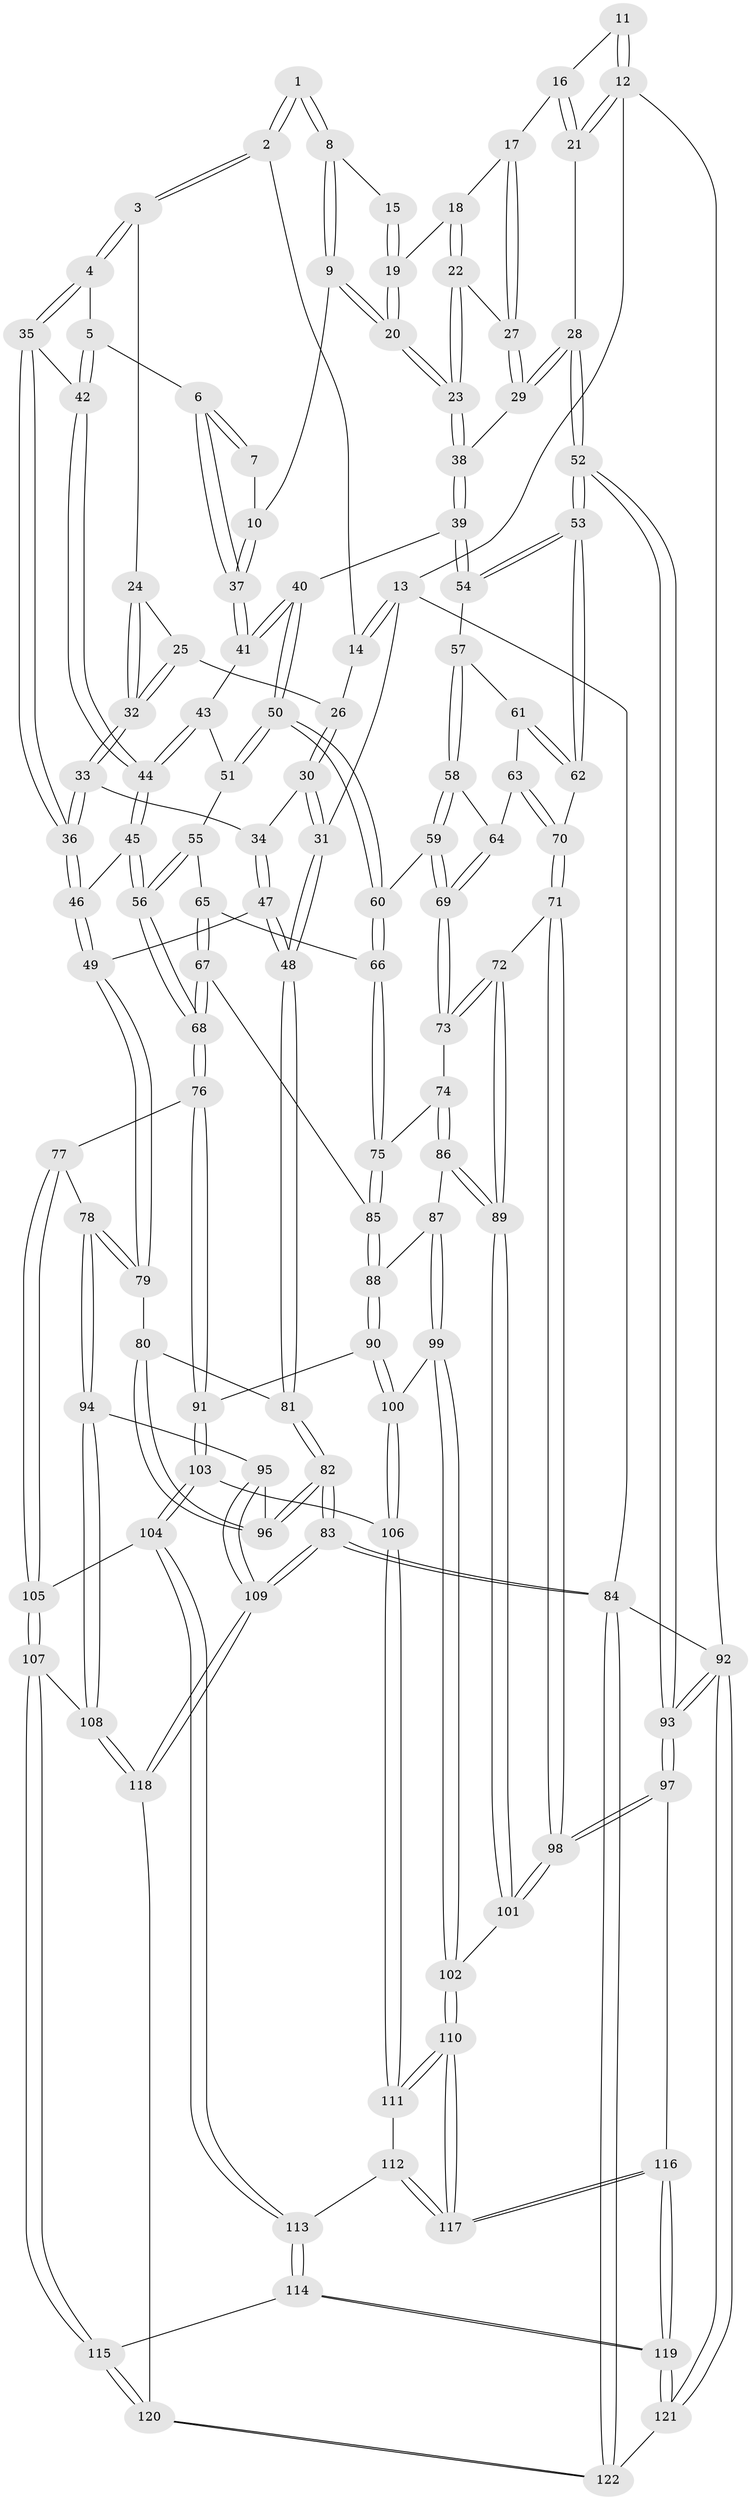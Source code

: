 // coarse degree distribution, {4: 0.463768115942029, 6: 0.08695652173913043, 2: 0.014492753623188406, 3: 0.13043478260869565, 5: 0.2898550724637681, 7: 0.014492753623188406}
// Generated by graph-tools (version 1.1) at 2025/42/03/06/25 10:42:36]
// undirected, 122 vertices, 302 edges
graph export_dot {
graph [start="1"]
  node [color=gray90,style=filled];
  1 [pos="+0.51206021532104+0"];
  2 [pos="+0.20071199127148204+0"];
  3 [pos="+0.267937856947564+0"];
  4 [pos="+0.29644279831405307+0.04004859318690427"];
  5 [pos="+0.30191582369298325+0.046110173238688386"];
  6 [pos="+0.35319497797153093+0.08108417920219003"];
  7 [pos="+0.46304384784199787+0.040850464011700456"];
  8 [pos="+0.5925053567690666+0"];
  9 [pos="+0.6083411747009063+0.051438056376864896"];
  10 [pos="+0.540000406102611+0.10075926508068411"];
  11 [pos="+0.945349518520671+0"];
  12 [pos="+1+0"];
  13 [pos="+0+0"];
  14 [pos="+0.029026291518006023+0"];
  15 [pos="+0.8594080137480667+0"];
  16 [pos="+0.903067324353422+0.04440490712206126"];
  17 [pos="+0.8905866092736099+0.07754326032357499"];
  18 [pos="+0.8487644633626055+0.07978280757968782"];
  19 [pos="+0.774378519901014+0.06730643512804424"];
  20 [pos="+0.6925097921780428+0.13397894595298204"];
  21 [pos="+1+0.19265152992842907"];
  22 [pos="+0.8032132055296056+0.14038018575919584"];
  23 [pos="+0.7103296550166736+0.19126754695509834"];
  24 [pos="+0.20561603485957117+0.09881844717174396"];
  25 [pos="+0.09983474754234868+0.1310414960938077"];
  26 [pos="+0.08639457456599775+0.12389697329906808"];
  27 [pos="+0.9016092031641891+0.1251248649478693"];
  28 [pos="+1+0.3353526471718818"];
  29 [pos="+0.9486898969517079+0.23554393206002341"];
  30 [pos="+0.04046869402871672+0.21247789921014418"];
  31 [pos="+0+0.2323051563442027"];
  32 [pos="+0.16324807944685452+0.1760485496673862"];
  33 [pos="+0.16033559642212403+0.19212607257282324"];
  34 [pos="+0.07720007794408097+0.22477396890324655"];
  35 [pos="+0.2406904409511462+0.21233659092668417"];
  36 [pos="+0.20235136754857797+0.23807883892165108"];
  37 [pos="+0.4620536735558049+0.1727537538780097"];
  38 [pos="+0.7196163760239799+0.25945433231112447"];
  39 [pos="+0.7186144932421571+0.26114344230669034"];
  40 [pos="+0.6755563240887718+0.28666752872629214"];
  41 [pos="+0.4624398372542578+0.1824753011179731"];
  42 [pos="+0.3099936336862503+0.22526135032637948"];
  43 [pos="+0.41707114402322026+0.2865358824625891"];
  44 [pos="+0.3607588778981292+0.31114564256741817"];
  45 [pos="+0.2807594938349973+0.3950416986304139"];
  46 [pos="+0.22271906694703228+0.3990206948821159"];
  47 [pos="+0.15307287911977602+0.3858916237514289"];
  48 [pos="+0+0.4178807598107563"];
  49 [pos="+0.2147057799572206+0.40289961333311664"];
  50 [pos="+0.6457083193412385+0.32516914695799504"];
  51 [pos="+0.48941068560021883+0.3422246780852698"];
  52 [pos="+1+0.43832714310058485"];
  53 [pos="+1+0.44640888102285625"];
  54 [pos="+0.7708050250346445+0.35312032357810275"];
  55 [pos="+0.49199044693495275+0.386177831584745"];
  56 [pos="+0.361718094899859+0.47791428810724346"];
  57 [pos="+0.7730504967829135+0.367240962072063"];
  58 [pos="+0.7435984377541949+0.44004961003960075"];
  59 [pos="+0.6789913692683577+0.48301626120204433"];
  60 [pos="+0.6291601816450919+0.4533610316861831"];
  61 [pos="+0.785969897712291+0.3880592839187297"];
  62 [pos="+0.9639898576926972+0.5240609084809443"];
  63 [pos="+0.7973493165902421+0.46827727332231106"];
  64 [pos="+0.7802245575257454+0.4666584809221646"];
  65 [pos="+0.49831041999617465+0.402866985010183"];
  66 [pos="+0.5642226831756942+0.4934394725009018"];
  67 [pos="+0.3976526203833925+0.5248439145635144"];
  68 [pos="+0.3945876572121452+0.5250401292155373"];
  69 [pos="+0.705590277061066+0.5190564691567673"];
  70 [pos="+0.9118459571193718+0.557004303575157"];
  71 [pos="+0.8810967460195328+0.5878974289905643"];
  72 [pos="+0.8087612803806776+0.5790212286421005"];
  73 [pos="+0.7103020844930679+0.5290301095558342"];
  74 [pos="+0.6762820200997871+0.5783781674721244"];
  75 [pos="+0.5522630433605258+0.5130502000707234"];
  76 [pos="+0.3644797342426708+0.619685045209593"];
  77 [pos="+0.2882555127607021+0.6480992167935892"];
  78 [pos="+0.20560318362503122+0.6577042031315135"];
  79 [pos="+0.16535169366858865+0.5793962481101074"];
  80 [pos="+0.12366843945666806+0.5782784041800492"];
  81 [pos="+0+0.45692262521541943"];
  82 [pos="+0+0.6213212014314883"];
  83 [pos="+0+0.9162842838147932"];
  84 [pos="+0+1"];
  85 [pos="+0.5372940472375743+0.5329992468644401"];
  86 [pos="+0.6488824398474095+0.6461926091151794"];
  87 [pos="+0.5864622528650711+0.641335754029558"];
  88 [pos="+0.5593729547626642+0.6199613934781184"];
  89 [pos="+0.6727488910076486+0.6640229634362189"];
  90 [pos="+0.43685530720279553+0.6929721654490618"];
  91 [pos="+0.43516012051222147+0.6933000711357417"];
  92 [pos="+1+1"];
  93 [pos="+1+0.9879631654304066"];
  94 [pos="+0.16714374549778788+0.7686327657343148"];
  95 [pos="+0.08517889649830403+0.738477936349601"];
  96 [pos="+0.007575008716150048+0.6734959059449321"];
  97 [pos="+0.8675749675696405+0.8140840553372574"];
  98 [pos="+0.8468790821127369+0.7660078327725461"];
  99 [pos="+0.5658643677034263+0.7598743944503382"];
  100 [pos="+0.5644456457863009+0.7602020904754542"];
  101 [pos="+0.7077469077573577+0.730164451003496"];
  102 [pos="+0.6291931530530248+0.8017052772929608"];
  103 [pos="+0.4172968187272381+0.7659875128981501"];
  104 [pos="+0.4092915936959919+0.7790903692763237"];
  105 [pos="+0.3548964348501439+0.786638225154798"];
  106 [pos="+0.5277979888029427+0.7906930075650976"];
  107 [pos="+0.3065405532740554+0.8135176683301099"];
  108 [pos="+0.1708794231342247+0.7914910916866433"];
  109 [pos="+0+0.9091857034498799"];
  110 [pos="+0.639140537815628+0.9440203658732577"];
  111 [pos="+0.5145121133149909+0.8343061974459707"];
  112 [pos="+0.46181575798050234+0.8540978280098271"];
  113 [pos="+0.4384049420933349+0.8594577048823362"];
  114 [pos="+0.4240745716602049+0.9127249230451832"];
  115 [pos="+0.3513760493798451+0.9292728818230303"];
  116 [pos="+0.673445011788244+1"];
  117 [pos="+0.6424099897524793+0.9550706430914807"];
  118 [pos="+0.14746027023869074+0.8578189319863075"];
  119 [pos="+0.6535111726618865+1"];
  120 [pos="+0.20776605466189343+1"];
  121 [pos="+0.6552250215912986+1"];
  122 [pos="+0.18345162480578653+1"];
  1 -- 2;
  1 -- 2;
  1 -- 8;
  1 -- 8;
  2 -- 3;
  2 -- 3;
  2 -- 14;
  3 -- 4;
  3 -- 4;
  3 -- 24;
  4 -- 5;
  4 -- 35;
  4 -- 35;
  5 -- 6;
  5 -- 42;
  5 -- 42;
  6 -- 7;
  6 -- 7;
  6 -- 37;
  6 -- 37;
  7 -- 10;
  8 -- 9;
  8 -- 9;
  8 -- 15;
  9 -- 10;
  9 -- 20;
  9 -- 20;
  10 -- 37;
  10 -- 37;
  11 -- 12;
  11 -- 12;
  11 -- 16;
  12 -- 13;
  12 -- 21;
  12 -- 21;
  12 -- 92;
  13 -- 14;
  13 -- 14;
  13 -- 31;
  13 -- 84;
  14 -- 26;
  15 -- 19;
  15 -- 19;
  16 -- 17;
  16 -- 21;
  16 -- 21;
  17 -- 18;
  17 -- 27;
  17 -- 27;
  18 -- 19;
  18 -- 22;
  18 -- 22;
  19 -- 20;
  19 -- 20;
  20 -- 23;
  20 -- 23;
  21 -- 28;
  22 -- 23;
  22 -- 23;
  22 -- 27;
  23 -- 38;
  23 -- 38;
  24 -- 25;
  24 -- 32;
  24 -- 32;
  25 -- 26;
  25 -- 32;
  25 -- 32;
  26 -- 30;
  26 -- 30;
  27 -- 29;
  27 -- 29;
  28 -- 29;
  28 -- 29;
  28 -- 52;
  28 -- 52;
  29 -- 38;
  30 -- 31;
  30 -- 31;
  30 -- 34;
  31 -- 48;
  31 -- 48;
  32 -- 33;
  32 -- 33;
  33 -- 34;
  33 -- 36;
  33 -- 36;
  34 -- 47;
  34 -- 47;
  35 -- 36;
  35 -- 36;
  35 -- 42;
  36 -- 46;
  36 -- 46;
  37 -- 41;
  37 -- 41;
  38 -- 39;
  38 -- 39;
  39 -- 40;
  39 -- 54;
  39 -- 54;
  40 -- 41;
  40 -- 41;
  40 -- 50;
  40 -- 50;
  41 -- 43;
  42 -- 44;
  42 -- 44;
  43 -- 44;
  43 -- 44;
  43 -- 51;
  44 -- 45;
  44 -- 45;
  45 -- 46;
  45 -- 56;
  45 -- 56;
  46 -- 49;
  46 -- 49;
  47 -- 48;
  47 -- 48;
  47 -- 49;
  48 -- 81;
  48 -- 81;
  49 -- 79;
  49 -- 79;
  50 -- 51;
  50 -- 51;
  50 -- 60;
  50 -- 60;
  51 -- 55;
  52 -- 53;
  52 -- 53;
  52 -- 93;
  52 -- 93;
  53 -- 54;
  53 -- 54;
  53 -- 62;
  53 -- 62;
  54 -- 57;
  55 -- 56;
  55 -- 56;
  55 -- 65;
  56 -- 68;
  56 -- 68;
  57 -- 58;
  57 -- 58;
  57 -- 61;
  58 -- 59;
  58 -- 59;
  58 -- 64;
  59 -- 60;
  59 -- 69;
  59 -- 69;
  60 -- 66;
  60 -- 66;
  61 -- 62;
  61 -- 62;
  61 -- 63;
  62 -- 70;
  63 -- 64;
  63 -- 70;
  63 -- 70;
  64 -- 69;
  64 -- 69;
  65 -- 66;
  65 -- 67;
  65 -- 67;
  66 -- 75;
  66 -- 75;
  67 -- 68;
  67 -- 68;
  67 -- 85;
  68 -- 76;
  68 -- 76;
  69 -- 73;
  69 -- 73;
  70 -- 71;
  70 -- 71;
  71 -- 72;
  71 -- 98;
  71 -- 98;
  72 -- 73;
  72 -- 73;
  72 -- 89;
  72 -- 89;
  73 -- 74;
  74 -- 75;
  74 -- 86;
  74 -- 86;
  75 -- 85;
  75 -- 85;
  76 -- 77;
  76 -- 91;
  76 -- 91;
  77 -- 78;
  77 -- 105;
  77 -- 105;
  78 -- 79;
  78 -- 79;
  78 -- 94;
  78 -- 94;
  79 -- 80;
  80 -- 81;
  80 -- 96;
  80 -- 96;
  81 -- 82;
  81 -- 82;
  82 -- 83;
  82 -- 83;
  82 -- 96;
  82 -- 96;
  83 -- 84;
  83 -- 84;
  83 -- 109;
  83 -- 109;
  84 -- 122;
  84 -- 122;
  84 -- 92;
  85 -- 88;
  85 -- 88;
  86 -- 87;
  86 -- 89;
  86 -- 89;
  87 -- 88;
  87 -- 99;
  87 -- 99;
  88 -- 90;
  88 -- 90;
  89 -- 101;
  89 -- 101;
  90 -- 91;
  90 -- 100;
  90 -- 100;
  91 -- 103;
  91 -- 103;
  92 -- 93;
  92 -- 93;
  92 -- 121;
  92 -- 121;
  93 -- 97;
  93 -- 97;
  94 -- 95;
  94 -- 108;
  94 -- 108;
  95 -- 96;
  95 -- 109;
  95 -- 109;
  97 -- 98;
  97 -- 98;
  97 -- 116;
  98 -- 101;
  98 -- 101;
  99 -- 100;
  99 -- 102;
  99 -- 102;
  100 -- 106;
  100 -- 106;
  101 -- 102;
  102 -- 110;
  102 -- 110;
  103 -- 104;
  103 -- 104;
  103 -- 106;
  104 -- 105;
  104 -- 113;
  104 -- 113;
  105 -- 107;
  105 -- 107;
  106 -- 111;
  106 -- 111;
  107 -- 108;
  107 -- 115;
  107 -- 115;
  108 -- 118;
  108 -- 118;
  109 -- 118;
  109 -- 118;
  110 -- 111;
  110 -- 111;
  110 -- 117;
  110 -- 117;
  111 -- 112;
  112 -- 113;
  112 -- 117;
  112 -- 117;
  113 -- 114;
  113 -- 114;
  114 -- 115;
  114 -- 119;
  114 -- 119;
  115 -- 120;
  115 -- 120;
  116 -- 117;
  116 -- 117;
  116 -- 119;
  116 -- 119;
  118 -- 120;
  119 -- 121;
  119 -- 121;
  120 -- 122;
  120 -- 122;
  121 -- 122;
}
